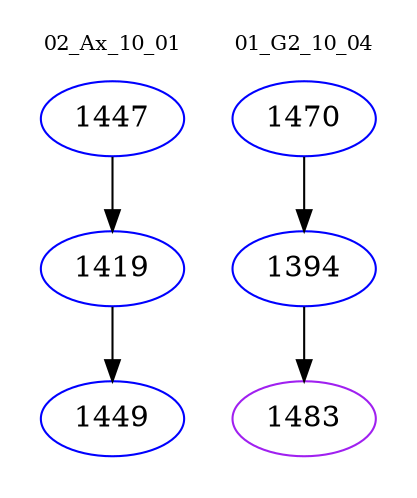 digraph{
subgraph cluster_0 {
color = white
label = "02_Ax_10_01";
fontsize=10;
T0_1447 [label="1447", color="blue"]
T0_1447 -> T0_1419 [color="black"]
T0_1419 [label="1419", color="blue"]
T0_1419 -> T0_1449 [color="black"]
T0_1449 [label="1449", color="blue"]
}
subgraph cluster_1 {
color = white
label = "01_G2_10_04";
fontsize=10;
T1_1470 [label="1470", color="blue"]
T1_1470 -> T1_1394 [color="black"]
T1_1394 [label="1394", color="blue"]
T1_1394 -> T1_1483 [color="black"]
T1_1483 [label="1483", color="purple"]
}
}
